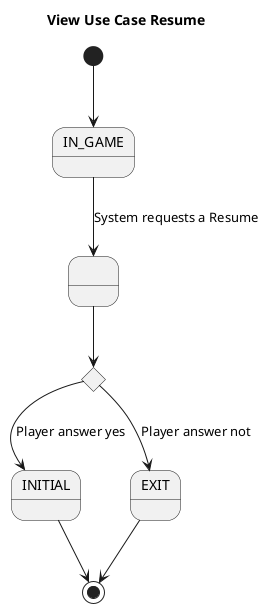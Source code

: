 @startuml ViewUseCaseResume
title View Use Case Resume

state IN_GAME
state A as " "
state INITIAL 
state EXIT
state if_resume <<choice>>

[*] --> IN_GAME
IN_GAME --> A : System requests a Resume
A --> if_resume
    if_resume --> INITIAL : Player answer yes
if_resume --> EXIT : Player answer not
INITIAL --> [*] 
EXIT --> [*] 
@enduml